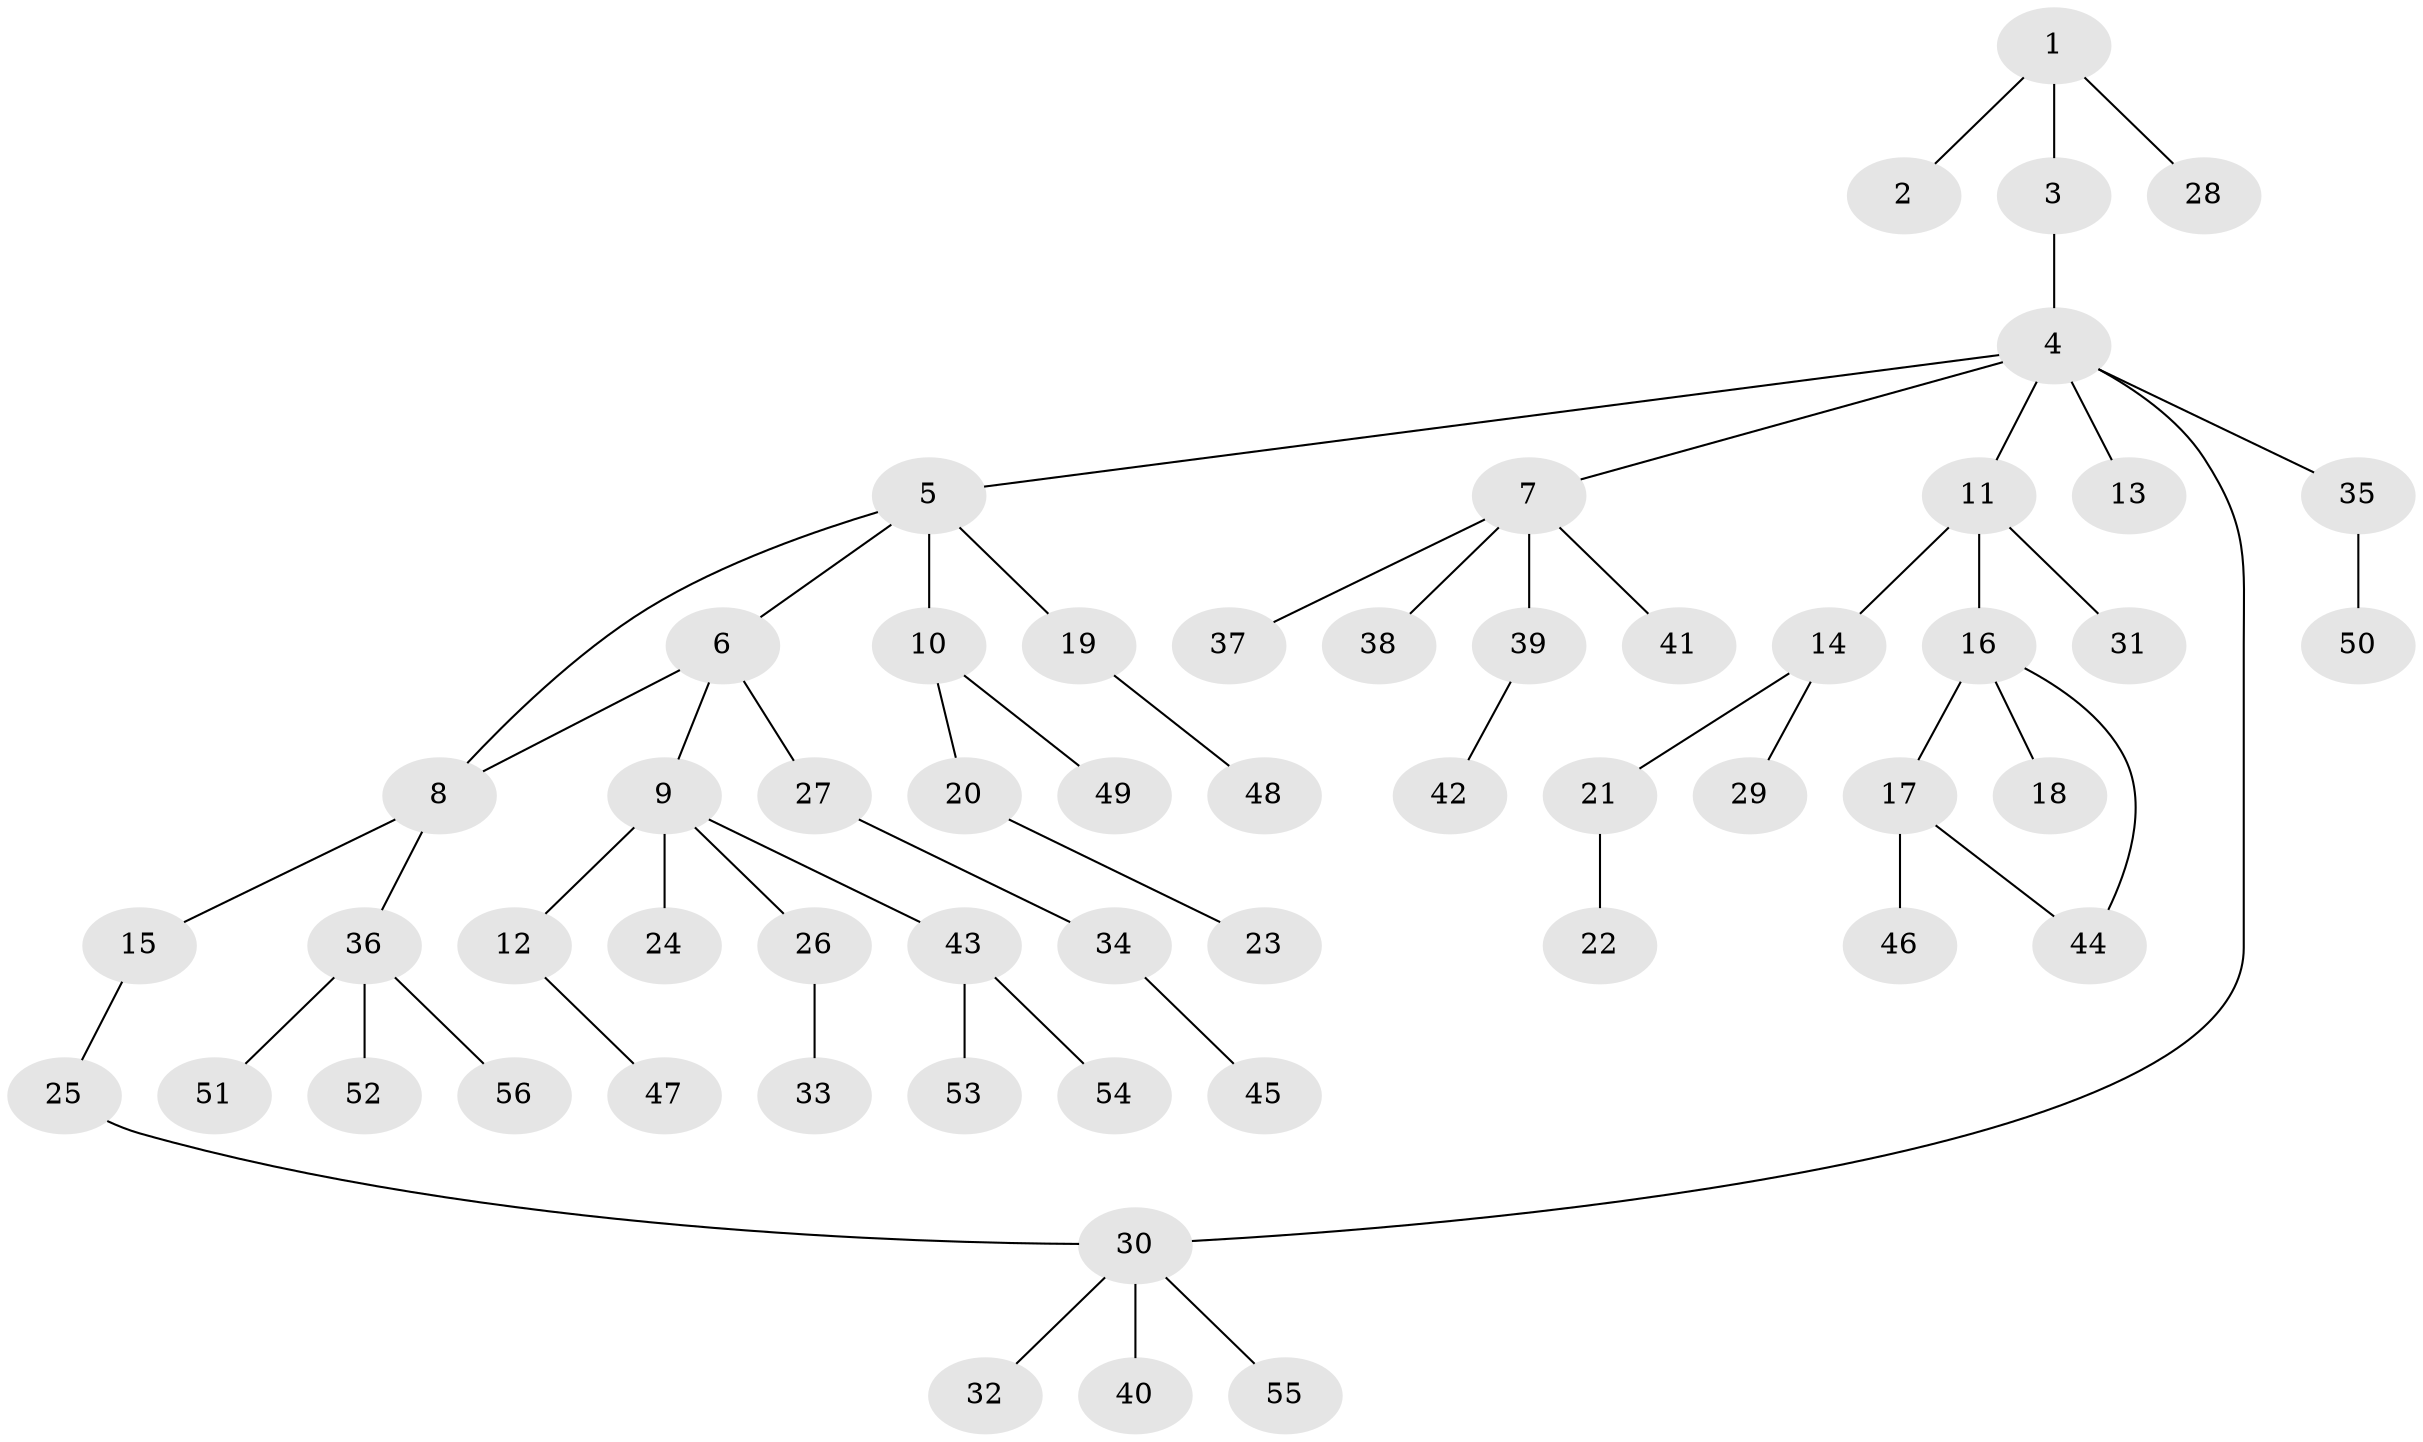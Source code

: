 // Generated by graph-tools (version 1.1) at 2025/41/03/09/25 04:41:17]
// undirected, 56 vertices, 58 edges
graph export_dot {
graph [start="1"]
  node [color=gray90,style=filled];
  1;
  2;
  3;
  4;
  5;
  6;
  7;
  8;
  9;
  10;
  11;
  12;
  13;
  14;
  15;
  16;
  17;
  18;
  19;
  20;
  21;
  22;
  23;
  24;
  25;
  26;
  27;
  28;
  29;
  30;
  31;
  32;
  33;
  34;
  35;
  36;
  37;
  38;
  39;
  40;
  41;
  42;
  43;
  44;
  45;
  46;
  47;
  48;
  49;
  50;
  51;
  52;
  53;
  54;
  55;
  56;
  1 -- 2;
  1 -- 3;
  1 -- 28;
  3 -- 4;
  4 -- 5;
  4 -- 7;
  4 -- 11;
  4 -- 13;
  4 -- 35;
  4 -- 30;
  5 -- 6;
  5 -- 8;
  5 -- 10;
  5 -- 19;
  6 -- 9;
  6 -- 27;
  6 -- 8;
  7 -- 37;
  7 -- 38;
  7 -- 39;
  7 -- 41;
  8 -- 15;
  8 -- 36;
  9 -- 12;
  9 -- 24;
  9 -- 26;
  9 -- 43;
  10 -- 20;
  10 -- 49;
  11 -- 14;
  11 -- 16;
  11 -- 31;
  12 -- 47;
  14 -- 21;
  14 -- 29;
  15 -- 25;
  16 -- 17;
  16 -- 18;
  16 -- 44;
  17 -- 44;
  17 -- 46;
  19 -- 48;
  20 -- 23;
  21 -- 22;
  25 -- 30;
  26 -- 33;
  27 -- 34;
  30 -- 32;
  30 -- 40;
  30 -- 55;
  34 -- 45;
  35 -- 50;
  36 -- 51;
  36 -- 52;
  36 -- 56;
  39 -- 42;
  43 -- 53;
  43 -- 54;
}
